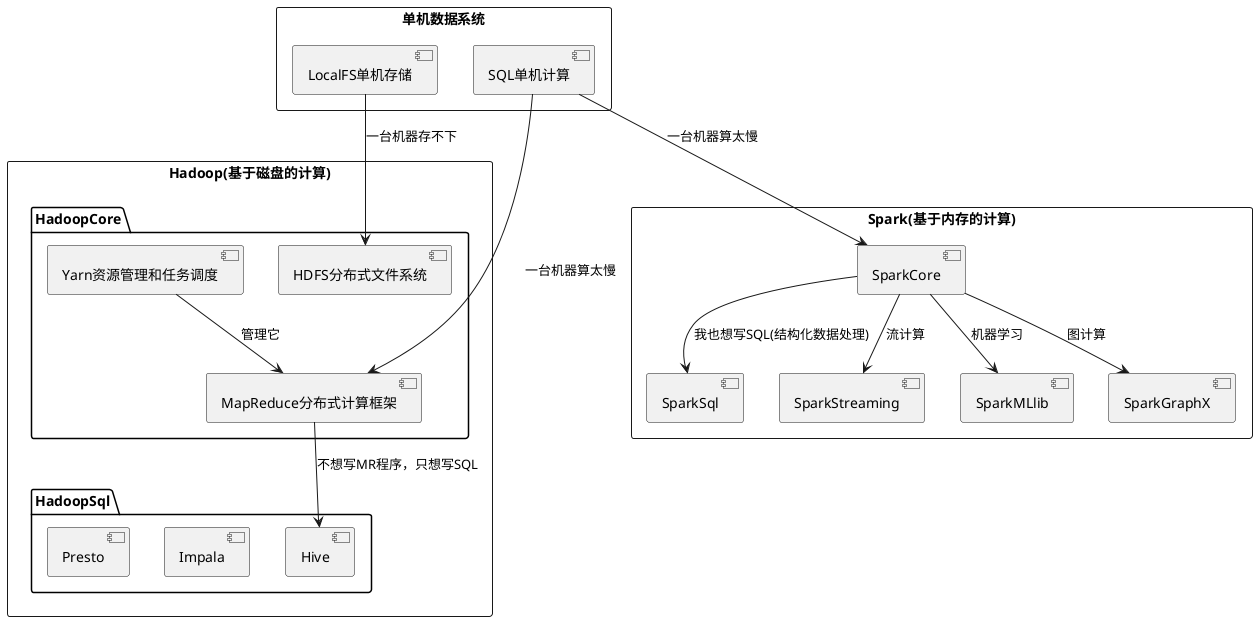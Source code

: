 @startuml

rectangle "单机数据系统" {
    [LocalFS单机存储]
    [SQL单机计算]
}

rectangle "Hadoop(基于磁盘的计算)" {
    package "HadoopCore" {
        [HDFS分布式文件系统]
        [MapReduce分布式计算框架]
        [Yarn资源管理和任务调度]
    }

    package "HadoopSql" {
        [Hive]
        [Impala]
        [Presto]
    }
}

rectangle "Spark(基于内存的计算)" {
    [SparkCore]
    [SparkSql]
    [SparkStreaming]
    [SparkMLlib]
    [SparkGraphX]
}

[LocalFS单机存储]-->[HDFS分布式文件系统]:一台机器存不下
[SQL单机计算]-->[MapReduce分布式计算框架]:一台机器算太慢
[SQL单机计算]-->[SparkCore]:一台机器算太慢

[MapReduce分布式计算框架]-->[Hive]:不想写MR程序，只想写SQL
[Yarn资源管理和任务调度]-->[MapReduce分布式计算框架]:管理它

[SparkCore]-->[SparkSql]:我也想写SQL(结构化数据处理)
[SparkCore]-->[SparkStreaming]:流计算
[SparkCore]-->[SparkMLlib]:机器学习
[SparkCore]-->[SparkGraphX]:图计算

@enduml